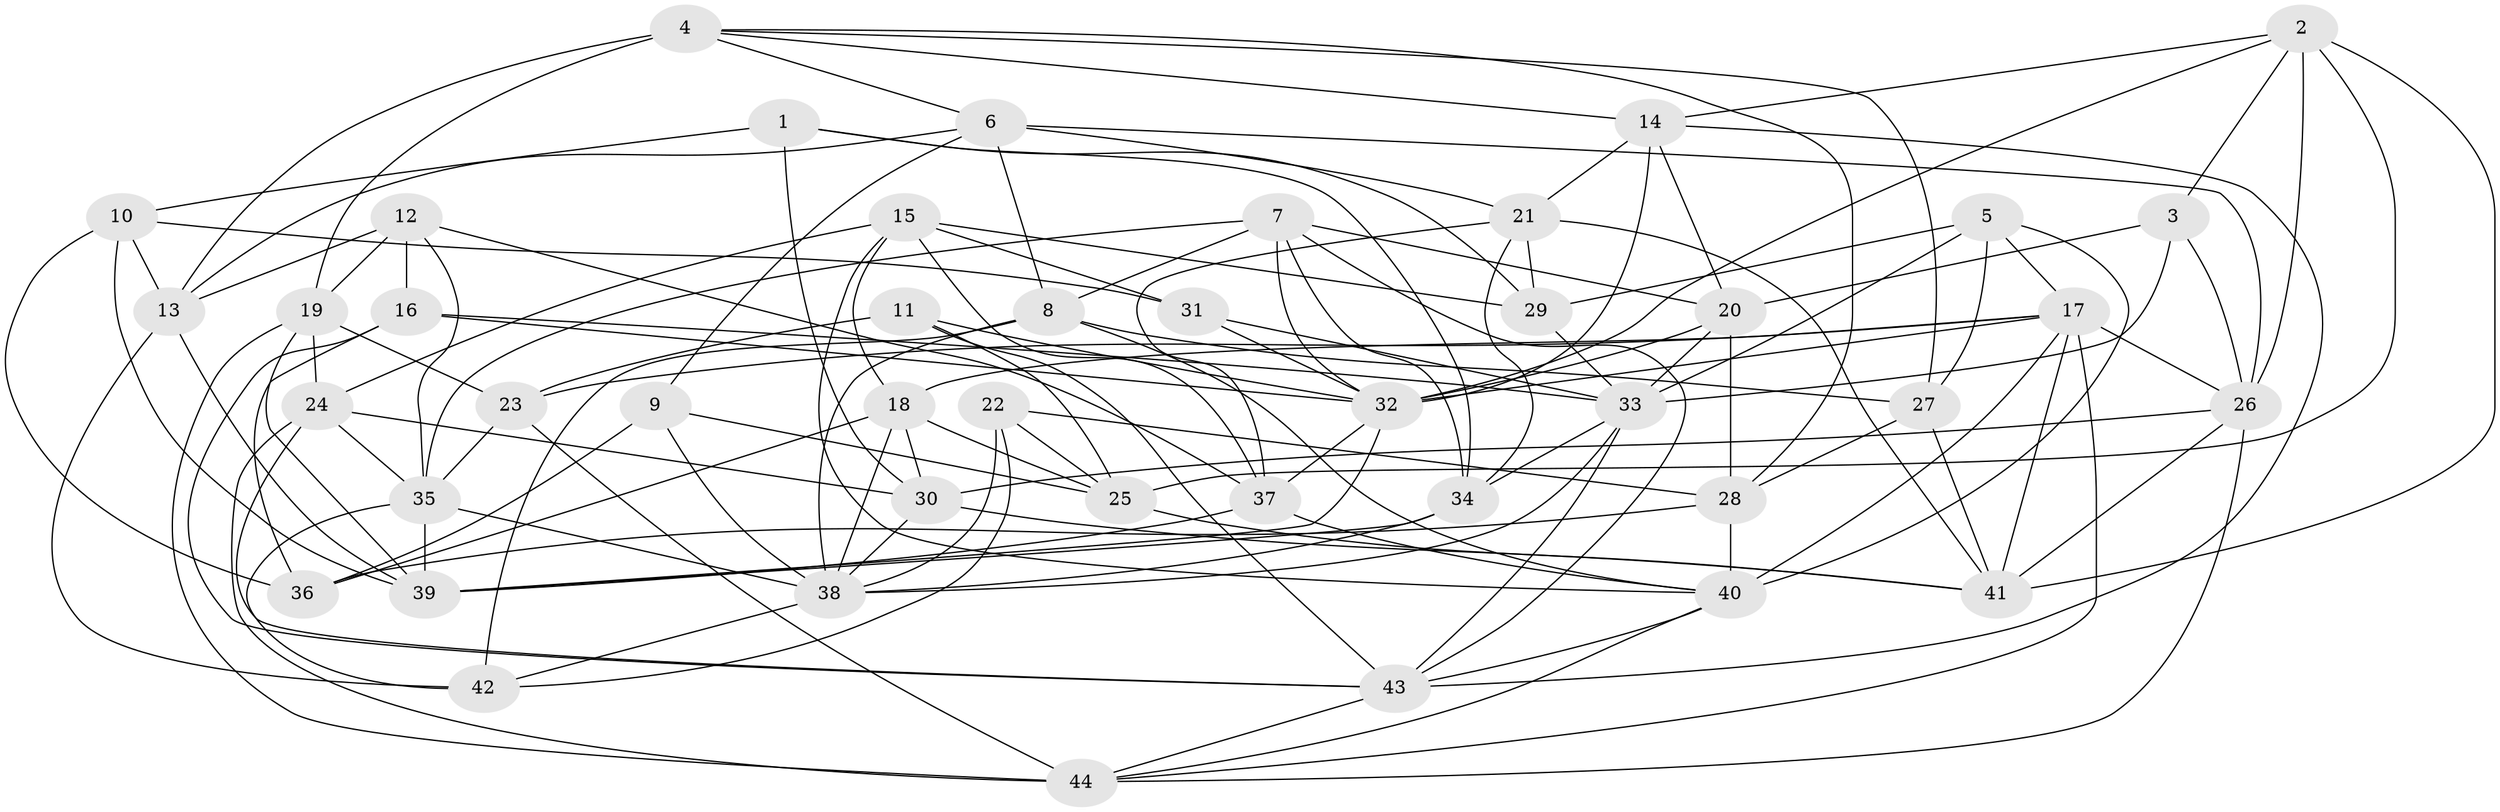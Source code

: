 // original degree distribution, {4: 1.0}
// Generated by graph-tools (version 1.1) at 2025/38/03/04/25 23:38:04]
// undirected, 44 vertices, 132 edges
graph export_dot {
  node [color=gray90,style=filled];
  1;
  2;
  3;
  4;
  5;
  6;
  7;
  8;
  9;
  10;
  11;
  12;
  13;
  14;
  15;
  16;
  17;
  18;
  19;
  20;
  21;
  22;
  23;
  24;
  25;
  26;
  27;
  28;
  29;
  30;
  31;
  32;
  33;
  34;
  35;
  36;
  37;
  38;
  39;
  40;
  41;
  42;
  43;
  44;
  1 -- 10 [weight=1.0];
  1 -- 29 [weight=1.0];
  1 -- 30 [weight=1.0];
  1 -- 34 [weight=1.0];
  2 -- 3 [weight=1.0];
  2 -- 14 [weight=1.0];
  2 -- 25 [weight=1.0];
  2 -- 26 [weight=1.0];
  2 -- 32 [weight=1.0];
  2 -- 41 [weight=1.0];
  3 -- 20 [weight=1.0];
  3 -- 26 [weight=1.0];
  3 -- 33 [weight=1.0];
  4 -- 6 [weight=1.0];
  4 -- 13 [weight=1.0];
  4 -- 14 [weight=1.0];
  4 -- 19 [weight=3.0];
  4 -- 27 [weight=1.0];
  4 -- 28 [weight=1.0];
  5 -- 17 [weight=1.0];
  5 -- 27 [weight=1.0];
  5 -- 29 [weight=2.0];
  5 -- 33 [weight=1.0];
  5 -- 40 [weight=1.0];
  6 -- 8 [weight=1.0];
  6 -- 9 [weight=1.0];
  6 -- 13 [weight=1.0];
  6 -- 21 [weight=1.0];
  6 -- 26 [weight=1.0];
  7 -- 8 [weight=1.0];
  7 -- 20 [weight=1.0];
  7 -- 32 [weight=1.0];
  7 -- 34 [weight=1.0];
  7 -- 35 [weight=1.0];
  7 -- 43 [weight=1.0];
  8 -- 27 [weight=1.0];
  8 -- 38 [weight=1.0];
  8 -- 40 [weight=1.0];
  8 -- 42 [weight=1.0];
  9 -- 25 [weight=1.0];
  9 -- 36 [weight=1.0];
  9 -- 38 [weight=1.0];
  10 -- 13 [weight=1.0];
  10 -- 31 [weight=1.0];
  10 -- 36 [weight=2.0];
  10 -- 39 [weight=1.0];
  11 -- 23 [weight=1.0];
  11 -- 25 [weight=1.0];
  11 -- 32 [weight=1.0];
  11 -- 43 [weight=1.0];
  12 -- 13 [weight=1.0];
  12 -- 16 [weight=2.0];
  12 -- 19 [weight=1.0];
  12 -- 35 [weight=1.0];
  12 -- 37 [weight=1.0];
  13 -- 39 [weight=1.0];
  13 -- 42 [weight=1.0];
  14 -- 20 [weight=1.0];
  14 -- 21 [weight=1.0];
  14 -- 32 [weight=1.0];
  14 -- 43 [weight=1.0];
  15 -- 18 [weight=1.0];
  15 -- 24 [weight=1.0];
  15 -- 29 [weight=1.0];
  15 -- 31 [weight=1.0];
  15 -- 37 [weight=1.0];
  15 -- 40 [weight=1.0];
  16 -- 32 [weight=1.0];
  16 -- 33 [weight=1.0];
  16 -- 36 [weight=1.0];
  16 -- 43 [weight=1.0];
  17 -- 18 [weight=1.0];
  17 -- 23 [weight=1.0];
  17 -- 26 [weight=1.0];
  17 -- 32 [weight=1.0];
  17 -- 40 [weight=1.0];
  17 -- 41 [weight=1.0];
  17 -- 44 [weight=1.0];
  18 -- 25 [weight=1.0];
  18 -- 30 [weight=1.0];
  18 -- 36 [weight=1.0];
  18 -- 38 [weight=1.0];
  19 -- 23 [weight=1.0];
  19 -- 24 [weight=3.0];
  19 -- 39 [weight=1.0];
  19 -- 44 [weight=1.0];
  20 -- 28 [weight=1.0];
  20 -- 32 [weight=1.0];
  20 -- 33 [weight=1.0];
  21 -- 29 [weight=1.0];
  21 -- 34 [weight=1.0];
  21 -- 37 [weight=1.0];
  21 -- 41 [weight=1.0];
  22 -- 25 [weight=1.0];
  22 -- 28 [weight=1.0];
  22 -- 38 [weight=1.0];
  22 -- 42 [weight=1.0];
  23 -- 35 [weight=1.0];
  23 -- 44 [weight=2.0];
  24 -- 30 [weight=1.0];
  24 -- 35 [weight=1.0];
  24 -- 43 [weight=2.0];
  24 -- 44 [weight=2.0];
  25 -- 41 [weight=1.0];
  26 -- 30 [weight=1.0];
  26 -- 41 [weight=1.0];
  26 -- 44 [weight=2.0];
  27 -- 28 [weight=1.0];
  27 -- 41 [weight=2.0];
  28 -- 36 [weight=1.0];
  28 -- 40 [weight=1.0];
  29 -- 33 [weight=1.0];
  30 -- 38 [weight=1.0];
  30 -- 41 [weight=1.0];
  31 -- 32 [weight=1.0];
  31 -- 33 [weight=1.0];
  32 -- 37 [weight=1.0];
  32 -- 39 [weight=1.0];
  33 -- 34 [weight=1.0];
  33 -- 38 [weight=1.0];
  33 -- 43 [weight=2.0];
  34 -- 38 [weight=1.0];
  34 -- 39 [weight=1.0];
  35 -- 38 [weight=1.0];
  35 -- 39 [weight=2.0];
  35 -- 42 [weight=1.0];
  37 -- 39 [weight=1.0];
  37 -- 40 [weight=1.0];
  38 -- 42 [weight=2.0];
  40 -- 43 [weight=1.0];
  40 -- 44 [weight=1.0];
  43 -- 44 [weight=1.0];
}
